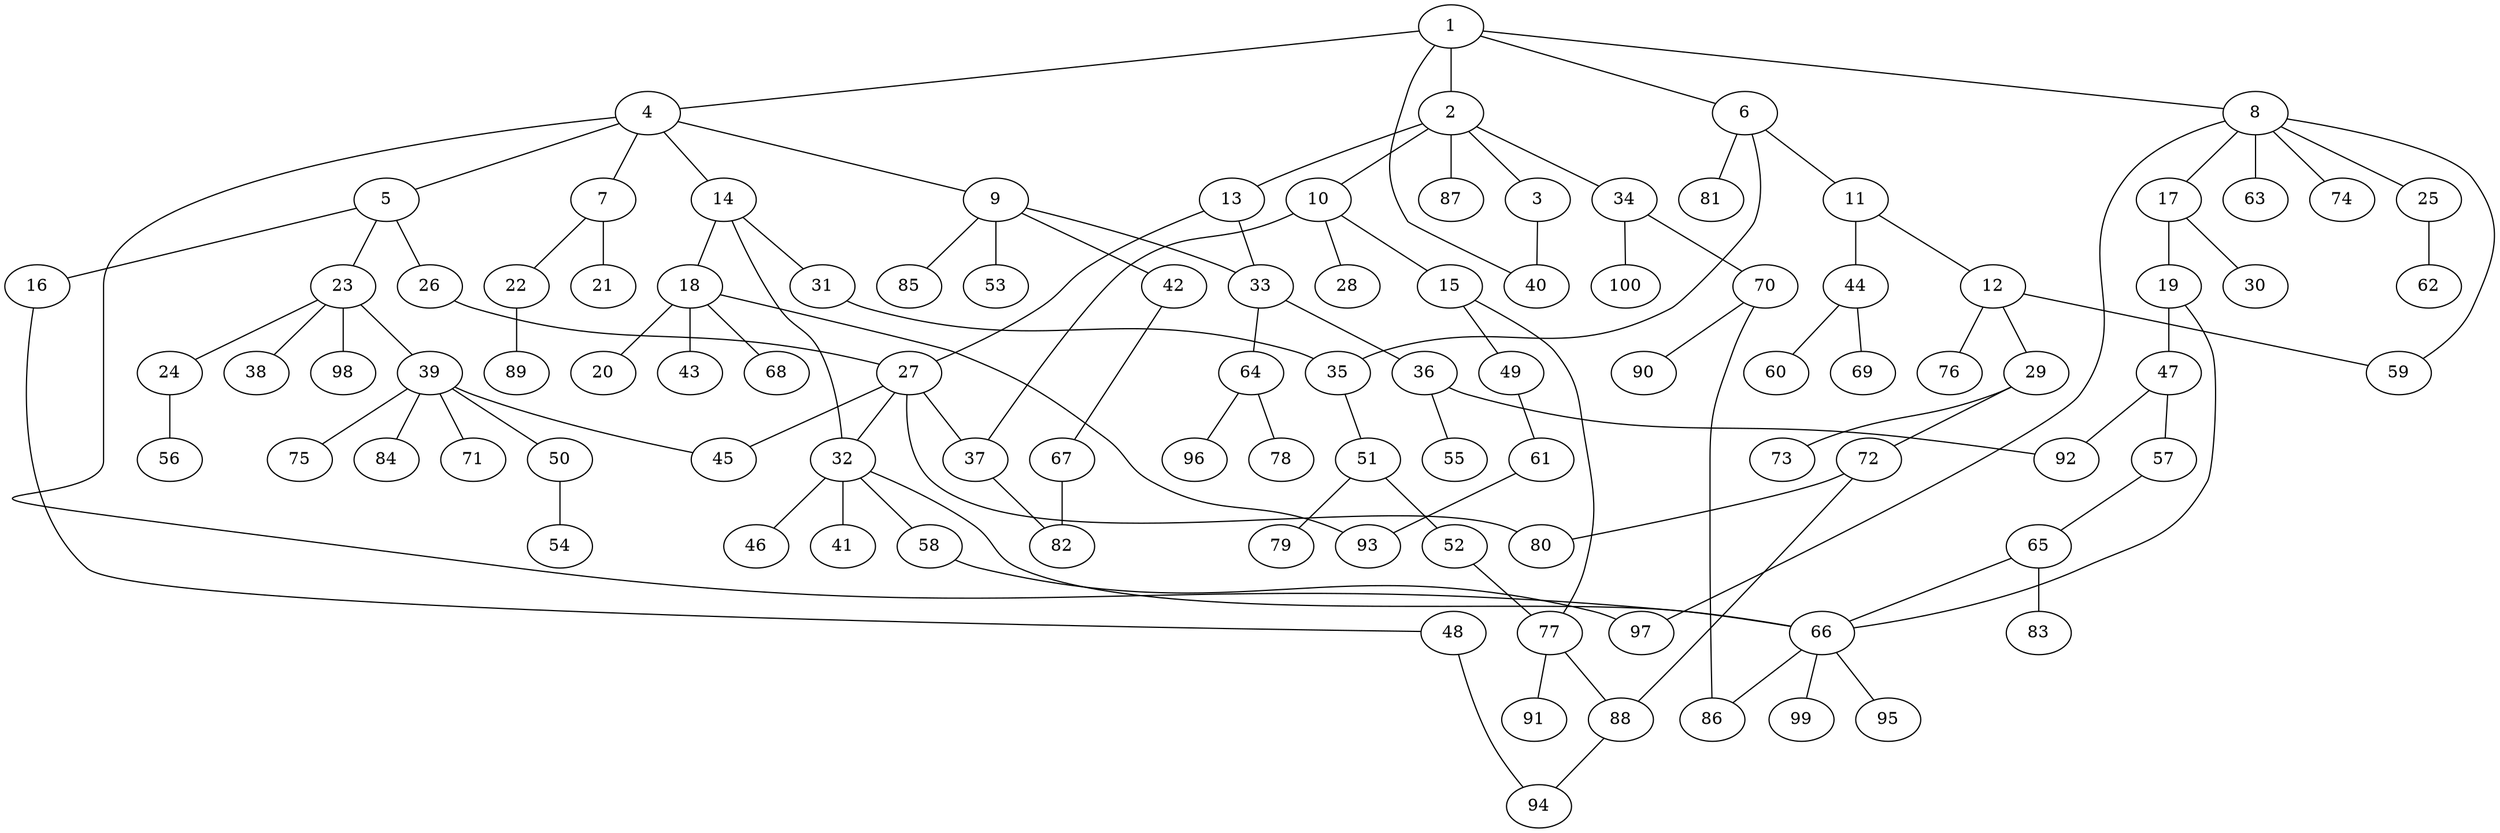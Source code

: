 graph graphname {1--2
1--4
1--6
1--8
1--40
2--3
2--10
2--13
2--34
2--87
3--40
4--5
4--7
4--9
4--14
4--66
5--16
5--23
5--26
6--11
6--35
6--81
7--21
7--22
8--17
8--25
8--59
8--63
8--74
8--97
9--33
9--42
9--53
9--85
10--15
10--28
10--37
11--12
11--44
12--29
12--59
12--76
13--27
13--33
14--18
14--31
14--32
15--49
15--77
16--48
17--19
17--30
18--20
18--43
18--68
18--93
19--47
19--66
22--89
23--24
23--38
23--39
23--98
24--56
25--62
26--27
27--32
27--37
27--45
27--80
29--72
29--73
31--35
32--41
32--46
32--58
32--66
33--36
33--64
34--70
34--100
35--51
36--55
36--92
37--82
39--45
39--50
39--71
39--75
39--84
42--67
44--60
44--69
47--57
47--92
48--94
49--61
50--54
51--52
51--79
52--77
57--65
58--97
61--93
64--78
64--96
65--66
65--83
66--86
66--95
66--99
67--82
70--86
70--90
72--80
72--88
77--88
77--91
88--94
}